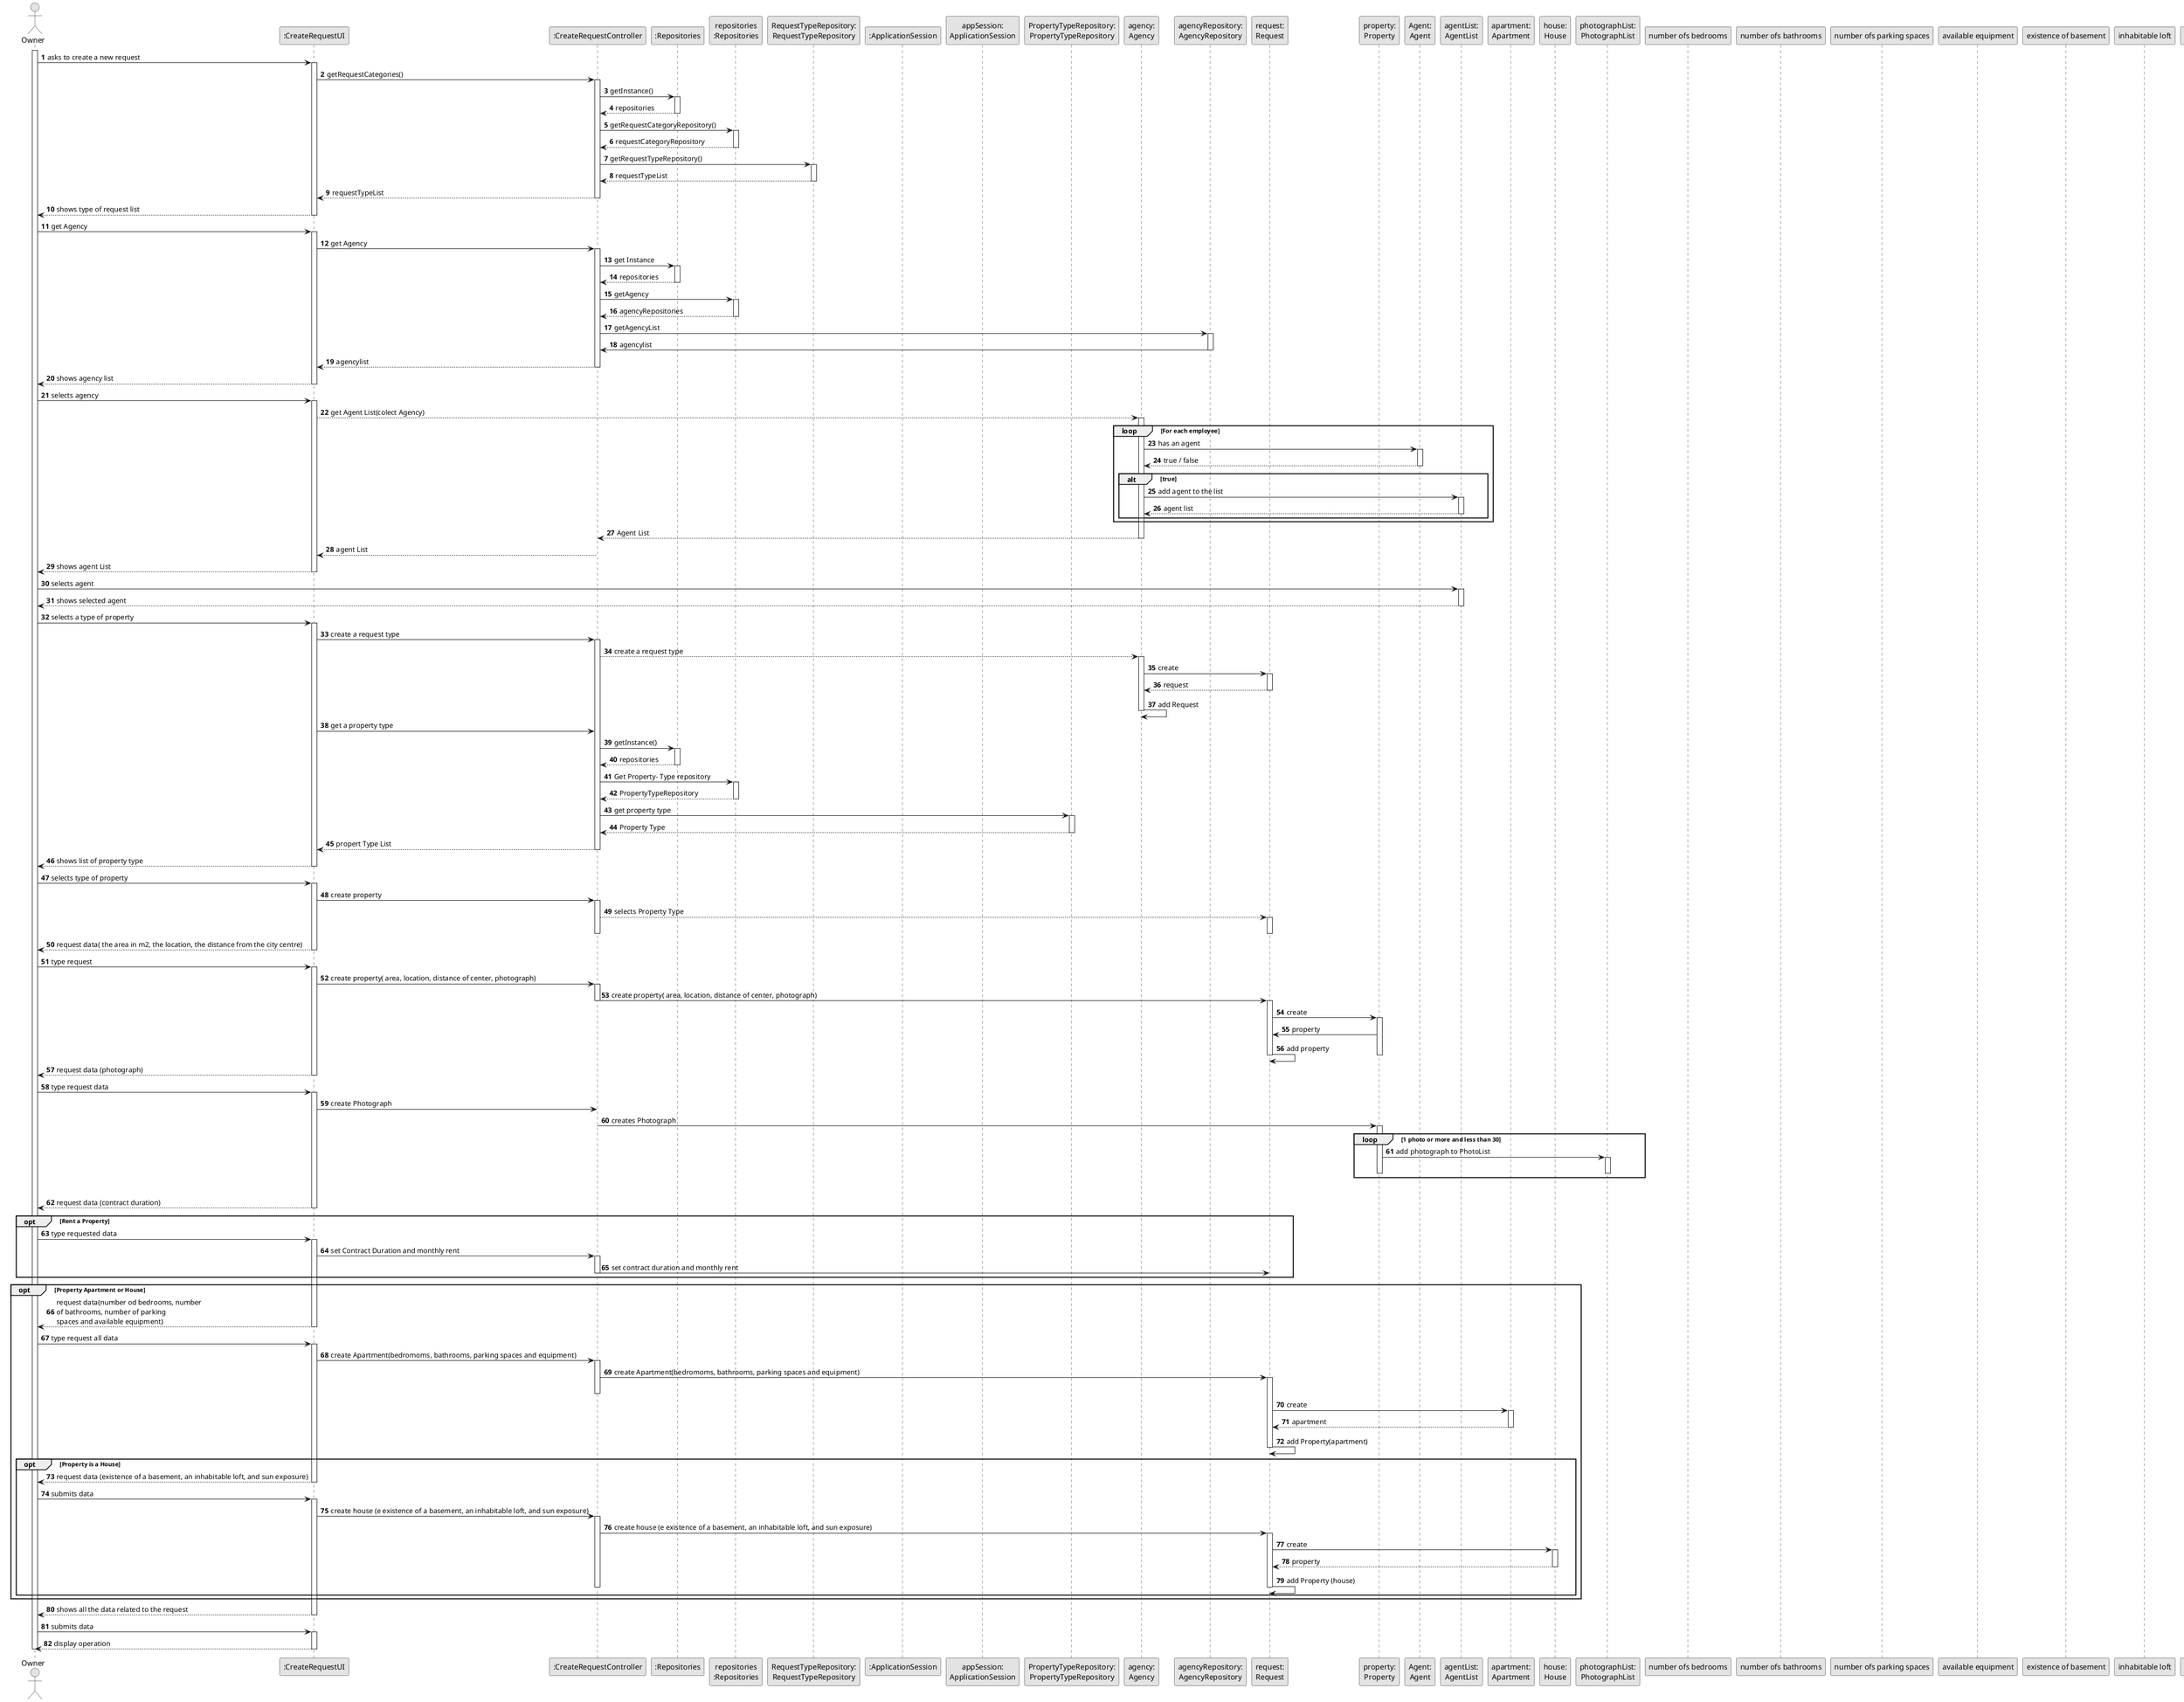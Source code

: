 @startuml
skinparam monochrome true
skinparam packageStyle rectangle
skinparam shadowing false

autonumber

'hide footbox
actor "Owner" as ADM
participant ":CreateRequestUI" as UI
participant ":CreateRequestController" as CTRL
participant ":Repositories" as Rep

participant "repositories\n:Repositories" as PLAT
participant "RequestTypeRepository:\nRequestTypeRepository" as TaskCategoryRepository
participant ":ApplicationSession" as AppS
participant "appSession:\nApplicationSession" as AppSession
participant "PropertyTypeRepository:\nPropertyTypeRepository" as ProType
participant "agency:\nAgency" as Br
participant "agencyRepository:\nAgencyRepository" as AgencyRep
participant "request:\nRequest" as Req
participant "property:\nProperty" as Prop
participant "Agent:\nAgent" as Agent
participant "agentList:\nAgentList" as AgList
participant "apartment:\nApartment" as Apart
participant "house:\nHouse" as House
participant "photographList:\nPhotographList" as PhotoList
participant "number ofs bedrooms"
participant "number ofs bathrooms"
participant "number ofs parking spaces"
participant "available equipment"
participant "existence of basement"
participant "inhabitable loft"
participant "sun exposure"





activate ADM

        ADM -> UI : asks to create a new request

        activate UI

            UI -> CTRL : getRequestCategories()
            activate CTRL

                CTRL -> Rep : getInstance()
                activate Rep

                    Rep --> CTRL: repositories
                deactivate Rep

                CTRL -> PLAT : getRequestCategoryRepository()
                activate PLAT

                    PLAT --> CTRL: requestCategoryRepository
                deactivate PLAT

                CTRL -> TaskCategoryRepository : getRequestTypeRepository()
                activate TaskCategoryRepository

                    TaskCategoryRepository --> CTRL : requestTypeList
                deactivate TaskCategoryRepository

                CTRL --> UI : requestTypeList
            deactivate CTRL

            UI --> ADM : shows type of request list
        deactivate UI

ADM-> UI : get Agency
activate UI
    UI -> CTRL : get Agency
        activate CTRL
        CTRL-> Rep : get Instance
        activate Rep
        Rep --> CTRL :repositories
        deactivate Rep

        CTRL -> PLAT : getAgency
        activate PLAT
        PLAT--> CTRL : agencyRepositories
        deactivate PLAT
        CTRL -> AgencyRep : getAgencyList
        activate AgencyRep
        AgencyRep -> CTRL : agencylist
        deactivate AgencyRep
        CTRL --> UI : agencylist
     deactivate CTRL
     UI --> ADM : shows agency list

     deactivate UI

        ADM -> UI : selects agency
        activate UI
        UI --> Br : get Agent List(colect Agency)
        activate Br
        loop For each employee
        Br-> Agent : has an agent
        activate Agent
        Agent --> Br : true / false
        deactivate Agent
        alt true
        Br-> AgList :add agent to the list
        activate AgList
        AgList --> Br : agent list
        deactivate AgList
        end
        end
        Br --> CTRL : Agent List
        deactivate Br
        CTRL --> UI : agent List
        UI --> ADM : shows agent List
        deactivate UI
        ADM -> AgList : selects agent
        activate AgList
        AgList --> ADM : shows selected agent
        deactivate AgList


    ADM -> UI : selects a type of property
    activate UI

    UI -> CTRL : create a request type
        activate CTRL

    CTRL --> Br : create a request type
    activate Br

    Br -> Req : create
    activate Req

    Req --> Br : request
    deactivate Req

    Br -> Br : add Request

    deactivate Br


    UI -> CTRL : get a property type

       CTRL -> Rep : getInstance()
                    activate Rep

                        Rep --> CTRL: repositories
                    deactivate Rep

    CTRL -> PLAT : Get Property- Type repository
    activate PLAT

    PLAT --> CTRL : PropertyTypeRepository
    deactivate PLAT

    CTRL -> ProType :get property type
    activate ProType

    ProType --> CTRL : Property Type
    deactivate ProType

    CTRL --> UI : propert Type List
    deactivate CTRL

        UI --> ADM : shows list of property type
    deactivate Br
    deactivate UI

    ADM -> UI : selects type of property
    activate UI

        UI -> CTRL : create property
        activate CTRL

        CTRL --> Req :selects Property Type
        activate Req
        deactivate Req
        deactivate CTRL



        UI --> ADM : request data( the area in m2, the location, the distance from the city centre)
    deactivate UI

    ADM -> UI : type request
    activate UI

        UI -> CTRL : create property( area, location, distance of center, photograph)
    activate CTRL
        CTRL -> Req : create property( area, location, distance of center, photograph)
    deactivate CTRL
    activate Req

    Req -> Prop: create
    activate Prop

    Prop -> Req:  property
    Req -> Req :add property
    deactivate Prop
    deactivate Req

    UI --> ADM :  request data (photograph)
    deactivate UI

    ADM -> UI : type request data
    activate UI

    UI -> CTRL : create Photograph



            CTRL -> Prop: creates Photograph
    loop 1 photo or more and less than 30

    activate Prop


    Prop -> PhotoList :  add photograph to PhotoList
    activate PhotoList
    deactivate Prop
    deactivate PhotoList
    end

    opt Request ia a Land
    UI-->ADM : request data (contract duration)
    deactivate UI

    opt Rent a Property
    ADM -> UI : type requested data
    activate UI
    UI-> CTRL : set Contract Duration and monthly rent
    activate CTRL
    CTRL -> Req : set contract duration and monthly rent
    deactivate CTRL
    end

    opt Property Apartment or House

        UI--> ADM : request data(number od bedrooms, number\nof bathrooms, number of parking \nspaces and available equipment)
     deactivate UI

     ADM -> UI : type request all data
     activate UI
     UI-> CTRL : create Apartment(bedromoms, bathrooms, parking spaces and equipment)
     activate CTRL
     CTRL -> Req : create Apartment(bedromoms, bathrooms, parking spaces and equipment)
     activate Req
    deactivate CTRL

    Req -> Apart : create
    activate Apart
    Apart --> Req : apartment
    deactivate Apart
    Req-> Req : add Property(apartment)
     deactivate Req


    opt Property is a House
    UI --> ADM : request data (existence of a basement, an inhabitable loft, and sun exposure)
    deactivate UI
    ADM-> UI : submits data
    activate UI
    UI-> CTRL : create house (e existence of a basement, an inhabitable loft, and sun exposure)
    activate CTRL
    CTRL -> Req : create house (e existence of a basement, an inhabitable loft, and sun exposure)
    activate Req
    Req -> House : create
    activate House
    House --> Req: property
    deactivate House
    Req -> Req :add Property (house)
    deactivate Req
    deactivate CTRL
    end
    end

    activate UI
    UI --> ADM : shows all the data related to the request
    deactivate UI
    ADM -> UI : submits data
    activate UI
    UI --> ADM : display operation
    deactivate UI
    deactivate ADM



@enduml